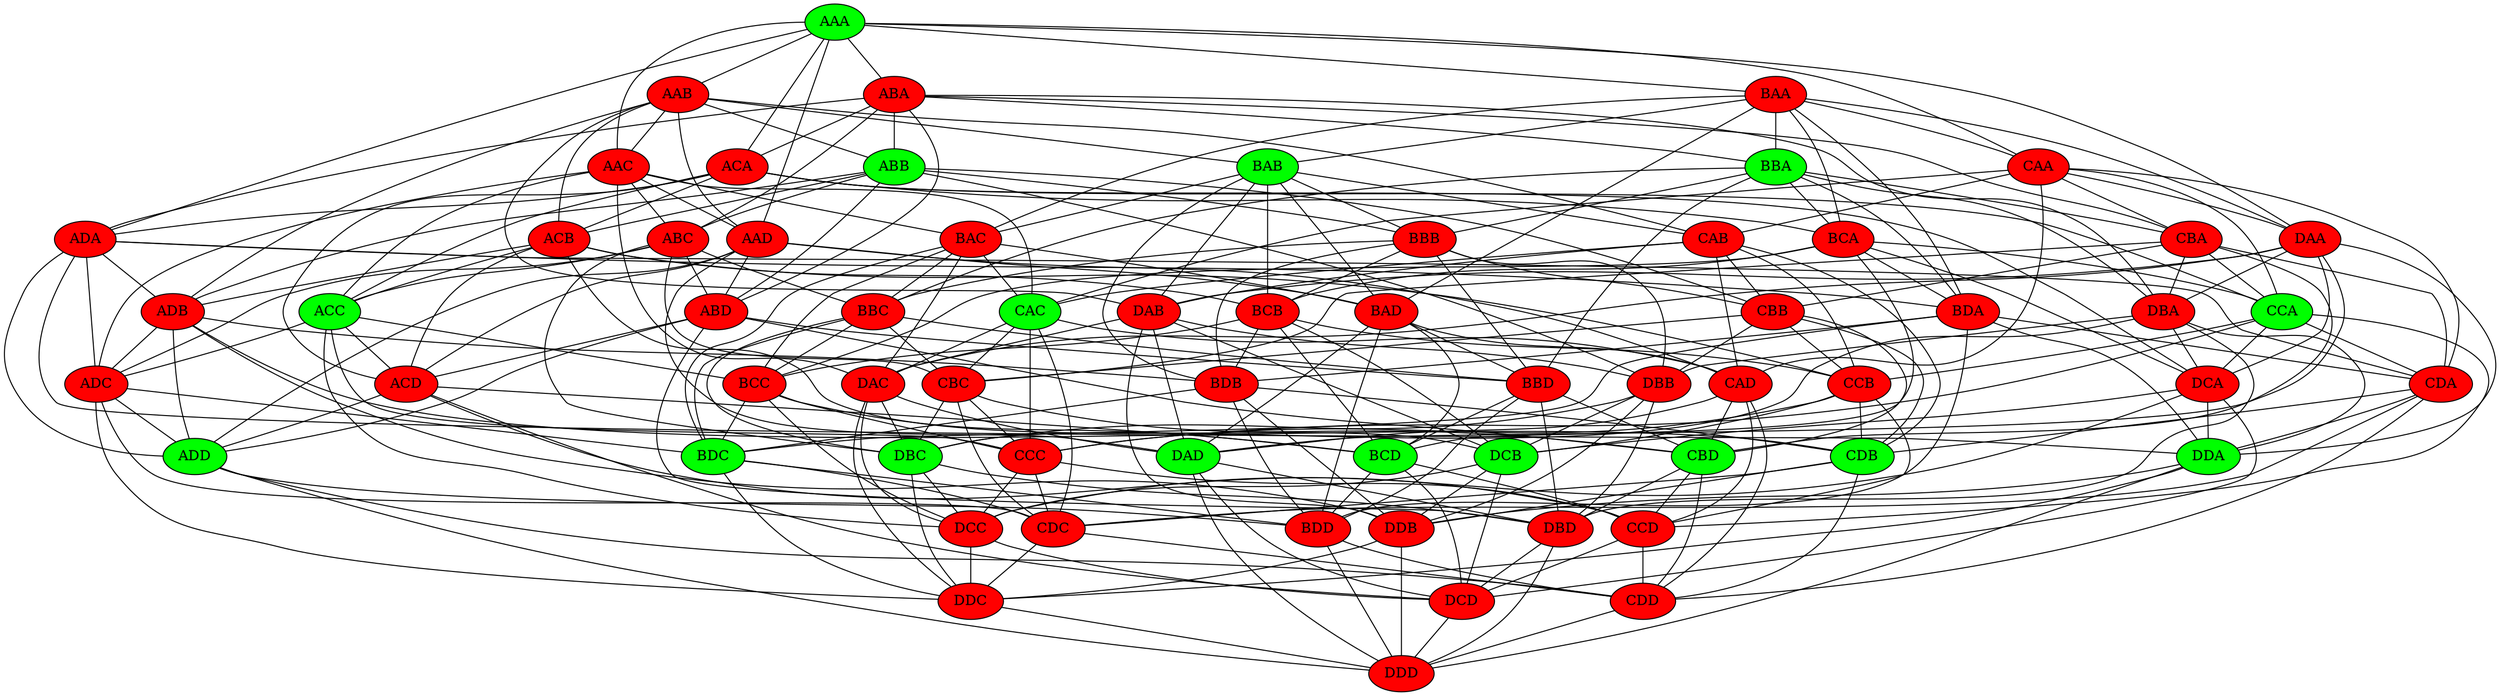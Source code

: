 // inclusion of AAA discludes AAB
// inclusion of AAA discludes AAC
// inclusion of AAA discludes AAD
// inclusion of AAA discludes ABA
// inclusion of AAA discludes ACA
// inclusion of AAA discludes ADA
// inclusion of AAA discludes BAA
// inclusion of AAA discludes CAA
// inclusion of AAA discludes DAA
// inclusion of ABB discludes AAB
// inclusion of ABB discludes ABA
// inclusion of ABB discludes ABC
// inclusion of ABB discludes ABD
// inclusion of ABB discludes ACB
// inclusion of ABB discludes ADB
// inclusion of ABB discludes BBB
// inclusion of ABB discludes CBB
// inclusion of ABB discludes DBB
// inclusion of ACC discludes AAC
// inclusion of ACC discludes ABC
// inclusion of ACC discludes ACA
// inclusion of ACC discludes ACB
// inclusion of ACC discludes ACD
// inclusion of ACC discludes ADC
// inclusion of ACC discludes BCC
// inclusion of ACC discludes CCC
// inclusion of ACC discludes DCC
// inclusion of ADD discludes AAD
// inclusion of ADD discludes ABD
// inclusion of ADD discludes ACD
// inclusion of ADD discludes ADA
// inclusion of ADD discludes ADB
// inclusion of ADD discludes ADC
// inclusion of ADD discludes BDD
// inclusion of ADD discludes CDD
// inclusion of ADD discludes DDD
// inclusion of BAB discludes AAB
// inclusion of BAB discludes BAA
// inclusion of BAB discludes BAC
// inclusion of BAB discludes BAD
// inclusion of BAB discludes BBB
// inclusion of BAB discludes BCB
// inclusion of BAB discludes BDB
// inclusion of BAB discludes CAB
// inclusion of BAB discludes DAB
// inclusion of BBA discludes ABA
// inclusion of BBA discludes BAA
// inclusion of BBA discludes BBB
// inclusion of BBA discludes BBC
// inclusion of BBA discludes BBD
// inclusion of BBA discludes BCA
// inclusion of BBA discludes BDA
// inclusion of BBA discludes CBA
// inclusion of BBA discludes DBA
// inclusion of BCD discludes ACD
// inclusion of BCD discludes BAD
// inclusion of BCD discludes BBD
// inclusion of BCD discludes BCA
// inclusion of BCD discludes BCB
// inclusion of BCD discludes BCC
// inclusion of BCD discludes BDD
// inclusion of BCD discludes CCD
// inclusion of BCD discludes DCD
// inclusion of BDC discludes ADC
// inclusion of BDC discludes BAC
// inclusion of BDC discludes BBC
// inclusion of BDC discludes BCC
// inclusion of BDC discludes BDA
// inclusion of BDC discludes BDB
// inclusion of BDC discludes BDD
// inclusion of BDC discludes CDC
// inclusion of BDC discludes DDC
// inclusion of CAC discludes AAC
// inclusion of CAC discludes BAC
// inclusion of CAC discludes CAA
// inclusion of CAC discludes CAB
// inclusion of CAC discludes CAD
// inclusion of CAC discludes CBC
// inclusion of CAC discludes CCC
// inclusion of CAC discludes CDC
// inclusion of CAC discludes DAC
// inclusion of CBD discludes ABD
// inclusion of CBD discludes BBD
// inclusion of CBD discludes CAD
// inclusion of CBD discludes CBA
// inclusion of CBD discludes CBB
// inclusion of CBD discludes CBC
// inclusion of CBD discludes CCD
// inclusion of CBD discludes CDD
// inclusion of CBD discludes DBD
// inclusion of CCA discludes ACA
// inclusion of CCA discludes BCA
// inclusion of CCA discludes CAA
// inclusion of CCA discludes CBA
// inclusion of CCA discludes CCB
// inclusion of CCA discludes CCC
// inclusion of CCA discludes CCD
// inclusion of CCA discludes CDA
// inclusion of CCA discludes DCA
// inclusion of CDB discludes ADB
// inclusion of CDB discludes BDB
// inclusion of CDB discludes CAB
// inclusion of CDB discludes CBB
// inclusion of CDB discludes CCB
// inclusion of CDB discludes CDA
// inclusion of CDB discludes CDC
// inclusion of CDB discludes CDD
// inclusion of CDB discludes DDB
// inclusion of DAD discludes AAD
// inclusion of DAD discludes BAD
// inclusion of DAD discludes CAD
// inclusion of DAD discludes DAA
// inclusion of DAD discludes DAB
// inclusion of DAD discludes DAC
// inclusion of DAD discludes DBD
// inclusion of DAD discludes DCD
// inclusion of DAD discludes DDD
// inclusion of DBC discludes ABC
// inclusion of DBC discludes BBC
// inclusion of DBC discludes CBC
// inclusion of DBC discludes DAC
// inclusion of DBC discludes DBA
// inclusion of DBC discludes DBB
// inclusion of DBC discludes DBD
// inclusion of DBC discludes DCC
// inclusion of DBC discludes DDC
// inclusion of DCB discludes ACB
// inclusion of DCB discludes BCB
// inclusion of DCB discludes CCB
// inclusion of DCB discludes DAB
// inclusion of DCB discludes DBB
// inclusion of DCB discludes DCA
// inclusion of DCB discludes DCC
// inclusion of DCB discludes DCD
// inclusion of DCB discludes DDB
// inclusion of DDA discludes ADA
// inclusion of DDA discludes BDA
// inclusion of DDA discludes CDA
// inclusion of DDA discludes DAA
// inclusion of DDA discludes DBA
// inclusion of DDA discludes DCA
// inclusion of DDA discludes DDB
// inclusion of DDA discludes DDC
// inclusion of DDA discludes DDD
// total nodes: 64
// total allowed: 16
// total deleted: 48
graph stuff {
     "BDA" -- "CDA"
     "ABC" -- "CBC"
     "AAB" -- "DAB"
     "BAC" -- "CAC"
     "BAA" -- "BAB"
     "BAD" -- "DAD"
     "CAA" -- "CDA"
     "AAA" -- "BAA"
     "BBA" -- "BBD"
     "BBB" -- "DBB"
     "BDB" -- "CDB"
     "DBA" -- "DDA"
     "BAC" -- "BCC"
     "BAB" -- "BCB"
     "BBA" -- "CBA"
     "CBC" -- "CBD"
     "ABC" -- "BBC"
     "BBD" -- "BDD"
     "ACD" -- "DCD"
     "AAA" -- "ABA"
     "ABA" -- "ADA"
     "BAA" -- "CAA"
     "ABB" -- "CBB"
     "ACA" -- "DCA"
     "DBC" -- "DBD"
     "BCA" -- "BDA"
     "ADB" -- "ADD"
     "DCC" -- "DDC"
     "BBB" -- "CBB"
     "AAA" -- "DAA"
     "BDA" -- "BDB"
     "DCA" -- "DCD"
     "CAB" -- "CAD"
     "DDB" -- "DDC"
     "AAA" -- "AAC"
     "BCD" -- "DCD"
     "ADB" -- "BDB"
     "DDC" -- "DDD"
     "ADB" -- "DDB"
     "BAA" -- "DAA"
     "BBC" -- "CBC"
     "BCB" -- "BCD"
     "ABB" -- "DBB"
     "DAC" -- "DDC"
     "ABA" -- "ABD"
     "ABD" -- "DBD"
     "CAB" -- "CCB"
     "DAB" -- "DAC"
     "BBA" -- "BBC"
     "BBA" -- "BCA"
     "CAA" -- "CAD"
     "CAB" -- "DAB"
     "CDB" -- "DDB"
     "DBC" -- "DDC"
     "BAD" -- "CAD"
     "BDB" -- "DDB"
     "DAD" -- "DBD"
     "BAB" -- "BAC"
     "CDA" -- "CDC"
     "CAC" -- "CDC"
     "DCB" -- "DCC"
     "BBC" -- "BBD"
     "BCB" -- "DCB"
     "BCD" -- "CCD"
     "AAD" -- "ABD"
     "ADC" -- "CDC"
     "BDD" -- "CDD"
     "DCC" -- "DCD"
     "ACB" -- "ADB"
     "CCA" -- "CCD"
     "DBD" -- "DDD"
     "AAA" -- "AAB"
     "AAC" -- "CAC"
     "CAD" -- "DAD"
     "DCB" -- "DDB"
     "BBC" -- "DBC"
     "CBB" -- "CDB"
     "CBA" -- "CBD"
     "DDA" -- "DDC"
     "BBD" -- "BCD"
     "DAC" -- "DBC"
     "BAC" -- "BBC"
     "CDA" -- "CDD"
     "BCA" -- "CCA"
     "CBD" -- "CDD"
     "ABB" -- "ACB"
     "BAB" -- "BAD"
     "BDB" -- "BDD"
     "ADA" -- "DDA"
     "CDA" -- "CDB"
     "BCC" -- "DCC"
     "CCA" -- "DCA"
     "ABB" -- "BBB"
     "BAD" -- "BCD"
     "AAD" -- "BAD"
     "CAB" -- "CAC"
     "ABB" -- "ADB"
     "ADA" -- "ADD"
     "CCA" -- "CCC"
     "DBD" -- "DCD"
     "DCA" -- "DCB"
     "CBA" -- "CCA"
     "AAB" -- "AAD"
     "DBA" -- "DBC"
     "ABC" -- "DBC"
     "CBB" -- "DBB"
     "ABA" -- "ACA"
     "DBB" -- "DBD"
     "CBB" -- "CBD"
     "ABA" -- "BBA"
     "ACB" -- "DCB"
     "ADA" -- "BDA"
     "AAD" -- "CAD"
     "DDA" -- "DDB"
     "ABB" -- "ABC"
     "ABD" -- "BBD"
     "CBC" -- "CCC"
     "BAB" -- "CAB"
     "BAA" -- "BAC"
     "CCC" -- "CDC"
     "CDA" -- "DDA"
     "CBC" -- "CDC"
     "ADD" -- "BDD"
     "AAC" -- "ACC"
     "DAD" -- "DDD"
     "AAD" -- "DAD"
     "DAB" -- "DDB"
     "CCD" -- "DCD"
     "BBA" -- "DBA"
     "BAC" -- "BDC"
     "BAC" -- "DAC"
     "BAA" -- "BBA"
     "CBD" -- "CCD"
     "DBC" -- "DCC"
     "ADC" -- "ADD"
     "BCC" -- "CCC"
     "CBB" -- "CBC"
     "DBB" -- "DDB"
     "AAA" -- "CAA"
     "ABD" -- "ADD"
     "BAA" -- "BCA"
     "DCA" -- "DDA"
     "CBA" -- "CBB"
     "ACA" -- "ACD"
     "ABC" -- "ACC"
     "AAD" -- "ADD"
     "ADC" -- "DDC"
     "ACD" -- "BCD"
     "DAB" -- "DBB"
     "AAC" -- "BAC"
     "DAA" -- "DAC"
     "BDC" -- "BDD"
     "BAA" -- "BDA"
     "CAA" -- "CCA"
     "BBC" -- "BCC"
     "ACA" -- "ADA"
     "BBD" -- "DBD"
     "BAC" -- "BAD"
     "DAC" -- "DAD"
     "CAA" -- "DAA"
     "CCB" -- "CCC"
     "BDD" -- "DDD"
     "CDB" -- "CDD"
     "BAB" -- "BDB"
     "BAB" -- "DAB"
     "BBB" -- "BCB"
     "AAB" -- "ACB"
     "ACA" -- "ACC"
     "ACB" -- "ACD"
     "AAB" -- "ABB"
     "ABC" -- "ABD"
     "ADA" -- "CDA"
     "CAD" -- "CBD"
     "ABB" -- "ABD"
     "CBC" -- "DBC"
     "CCC" -- "CCD"
     "BCA" -- "BCC"
     "DAB" -- "DCB"
     "DBA" -- "DBD"
     "CAD" -- "CDD"
     "ACC" -- "ADC"
     "ADA" -- "ADC"
     "BBA" -- "BBB"
     "CBA" -- "CDA"
     "BCB" -- "BDB"
     "ACC" -- "CCC"
     "AAC" -- "ADC"
     "CAA" -- "CAB"
     "CAB" -- "CDB"
     "ACB" -- "BCB"
     "BCA" -- "DCA"
     "CBD" -- "DBD"
     "DAB" -- "DAD"
     "CAA" -- "CBA"
     "CAC" -- "CBC"
     "BAB" -- "BBB"
     "AAB" -- "AAC"
     "BCA" -- "BCB"
     "DBB" -- "DBC"
     "AAB" -- "ADB"
     "ABA" -- "CBA"
     "CCA" -- "CCB"
     "DCD" -- "DDD"
     "ACA" -- "ACB"
     "CDC" -- "CDD"
     "DAD" -- "DCD"
     "BAD" -- "BDD"
     "ABD" -- "CBD"
     "DBB" -- "DCB"
     "AAD" -- "ACD"
     "CAC" -- "CAD"
     "CAC" -- "DAC"
     "ACC" -- "BCC"
     "DAA" -- "DAD"
     "AAA" -- "ADA"
     "BDB" -- "BDC"
     "CBB" -- "CCB"
     "ADD" -- "DDD"
     "ABA" -- "ABC"
     "ACC" -- "ACD"
     "ACB" -- "CCB"
     "DAA" -- "DAB"
     "BDA" -- "DDA"
     "BAD" -- "BBD"
     "AAA" -- "ACA"
     "DBA" -- "DBB"
     "ADA" -- "ADB"
     "ACB" -- "ACC"
     "DCB" -- "DCD"
     "CBA" -- "CBC"
     "ADD" -- "CDD"
     "ABC" -- "ADC"
     "AAB" -- "BAB"
     "CDD" -- "DDD"
     "BDA" -- "BDD"
     "BBB" -- "BBD"
     "DBA" -- "DCA"
     "CAA" -- "CAC"
     "BCB" -- "CCB"
     "ACA" -- "BCA"
     "DAA" -- "DDA"
     "BAA" -- "BAD"
     "BBB" -- "BBC"
     "ACD" -- "CCD"
     "CCB" -- "CDB"
     "BCC" -- "BCD"
     "ABA" -- "DBA"
     "CAC" -- "CCC"
     "CAB" -- "CBB"
     "ABA" -- "ABB"
     "DDA" -- "DDD"
     "CDC" -- "DDC"
     "DAA" -- "DCA"
     "ABD" -- "ACD"
     "CDB" -- "CDC"
     "DAC" -- "DCC"
     "CCC" -- "DCC"
     "ADB" -- "CDB"
     "BDC" -- "DDC"
     "CAD" -- "CCD"
     "DCA" -- "DCC"
     "ACD" -- "ADD"
     "ACA" -- "CCA"
     "ACC" -- "DCC"
     "CCB" -- "CCD"
     "DAA" -- "DBA"
     "ADC" -- "BDC"
     "AAB" -- "CAB"
     "BCA" -- "BCD"
     "CBA" -- "DBA"
     "DDB" -- "DDD"
     "AAC" -- "AAD"
     "BDA" -- "BDC"
     "BCC" -- "BDC"
     "BBB" -- "BDB"
     "CCA" -- "CDA"
     "BCD" -- "BDD"
     "ADB" -- "ADC"
     "CCB" -- "DCB"
     "BBD" -- "CBD"
     "BBA" -- "BDA"
     "AAA" -- "AAD"
     "AAC" -- "ABC"
     "BBC" -- "BDC"
     "AAC" -- "DAC"
     "CCD" -- "CDD"
     "BCB" -- "BCC"
     "BDC" -- "CDC"
    "AAA" [style=filled, fillcolor=green]
    "AAB" [style=filled, fillcolor=red]
    "AAC" [style=filled, fillcolor=red]
    "AAD" [style=filled, fillcolor=red]
    "ABA" [style=filled, fillcolor=red]
    "ABB" [style=filled, fillcolor=green]
    "ABC" [style=filled, fillcolor=red]
    "ABD" [style=filled, fillcolor=red]
    "ACA" [style=filled, fillcolor=red]
    "ACB" [style=filled, fillcolor=red]
    "ACC" [style=filled, fillcolor=green]
    "ACD" [style=filled, fillcolor=red]
    "ADA" [style=filled, fillcolor=red]
    "ADB" [style=filled, fillcolor=red]
    "ADC" [style=filled, fillcolor=red]
    "ADD" [style=filled, fillcolor=green]
    "BAA" [style=filled, fillcolor=red]
    "BAB" [style=filled, fillcolor=green]
    "BAC" [style=filled, fillcolor=red]
    "BAD" [style=filled, fillcolor=red]
    "BBA" [style=filled, fillcolor=green]
    "BBB" [style=filled, fillcolor=red]
    "BBC" [style=filled, fillcolor=red]
    "BBD" [style=filled, fillcolor=red]
    "BCA" [style=filled, fillcolor=red]
    "BCB" [style=filled, fillcolor=red]
    "BCC" [style=filled, fillcolor=red]
    "BCD" [style=filled, fillcolor=green]
    "BDA" [style=filled, fillcolor=red]
    "BDB" [style=filled, fillcolor=red]
    "BDC" [style=filled, fillcolor=green]
    "BDD" [style=filled, fillcolor=red]
    "CAA" [style=filled, fillcolor=red]
    "CAB" [style=filled, fillcolor=red]
    "CAC" [style=filled, fillcolor=green]
    "CAD" [style=filled, fillcolor=red]
    "CBA" [style=filled, fillcolor=red]
    "CBB" [style=filled, fillcolor=red]
    "CBC" [style=filled, fillcolor=red]
    "CBD" [style=filled, fillcolor=green]
    "CCA" [style=filled, fillcolor=green]
    "CCB" [style=filled, fillcolor=red]
    "CCC" [style=filled, fillcolor=red]
    "CCD" [style=filled, fillcolor=red]
    "CDA" [style=filled, fillcolor=red]
    "CDB" [style=filled, fillcolor=green]
    "CDC" [style=filled, fillcolor=red]
    "CDD" [style=filled, fillcolor=red]
    "DAA" [style=filled, fillcolor=red]
    "DAB" [style=filled, fillcolor=red]
    "DAC" [style=filled, fillcolor=red]
    "DAD" [style=filled, fillcolor=green]
    "DBA" [style=filled, fillcolor=red]
    "DBB" [style=filled, fillcolor=red]
    "DBC" [style=filled, fillcolor=green]
    "DBD" [style=filled, fillcolor=red]
    "DCA" [style=filled, fillcolor=red]
    "DCB" [style=filled, fillcolor=green]
    "DCC" [style=filled, fillcolor=red]
    "DCD" [style=filled, fillcolor=red]
    "DDA" [style=filled, fillcolor=green]
    "DDB" [style=filled, fillcolor=red]
    "DDC" [style=filled, fillcolor=red]
    "DDD" [style=filled, fillcolor=red]
}
